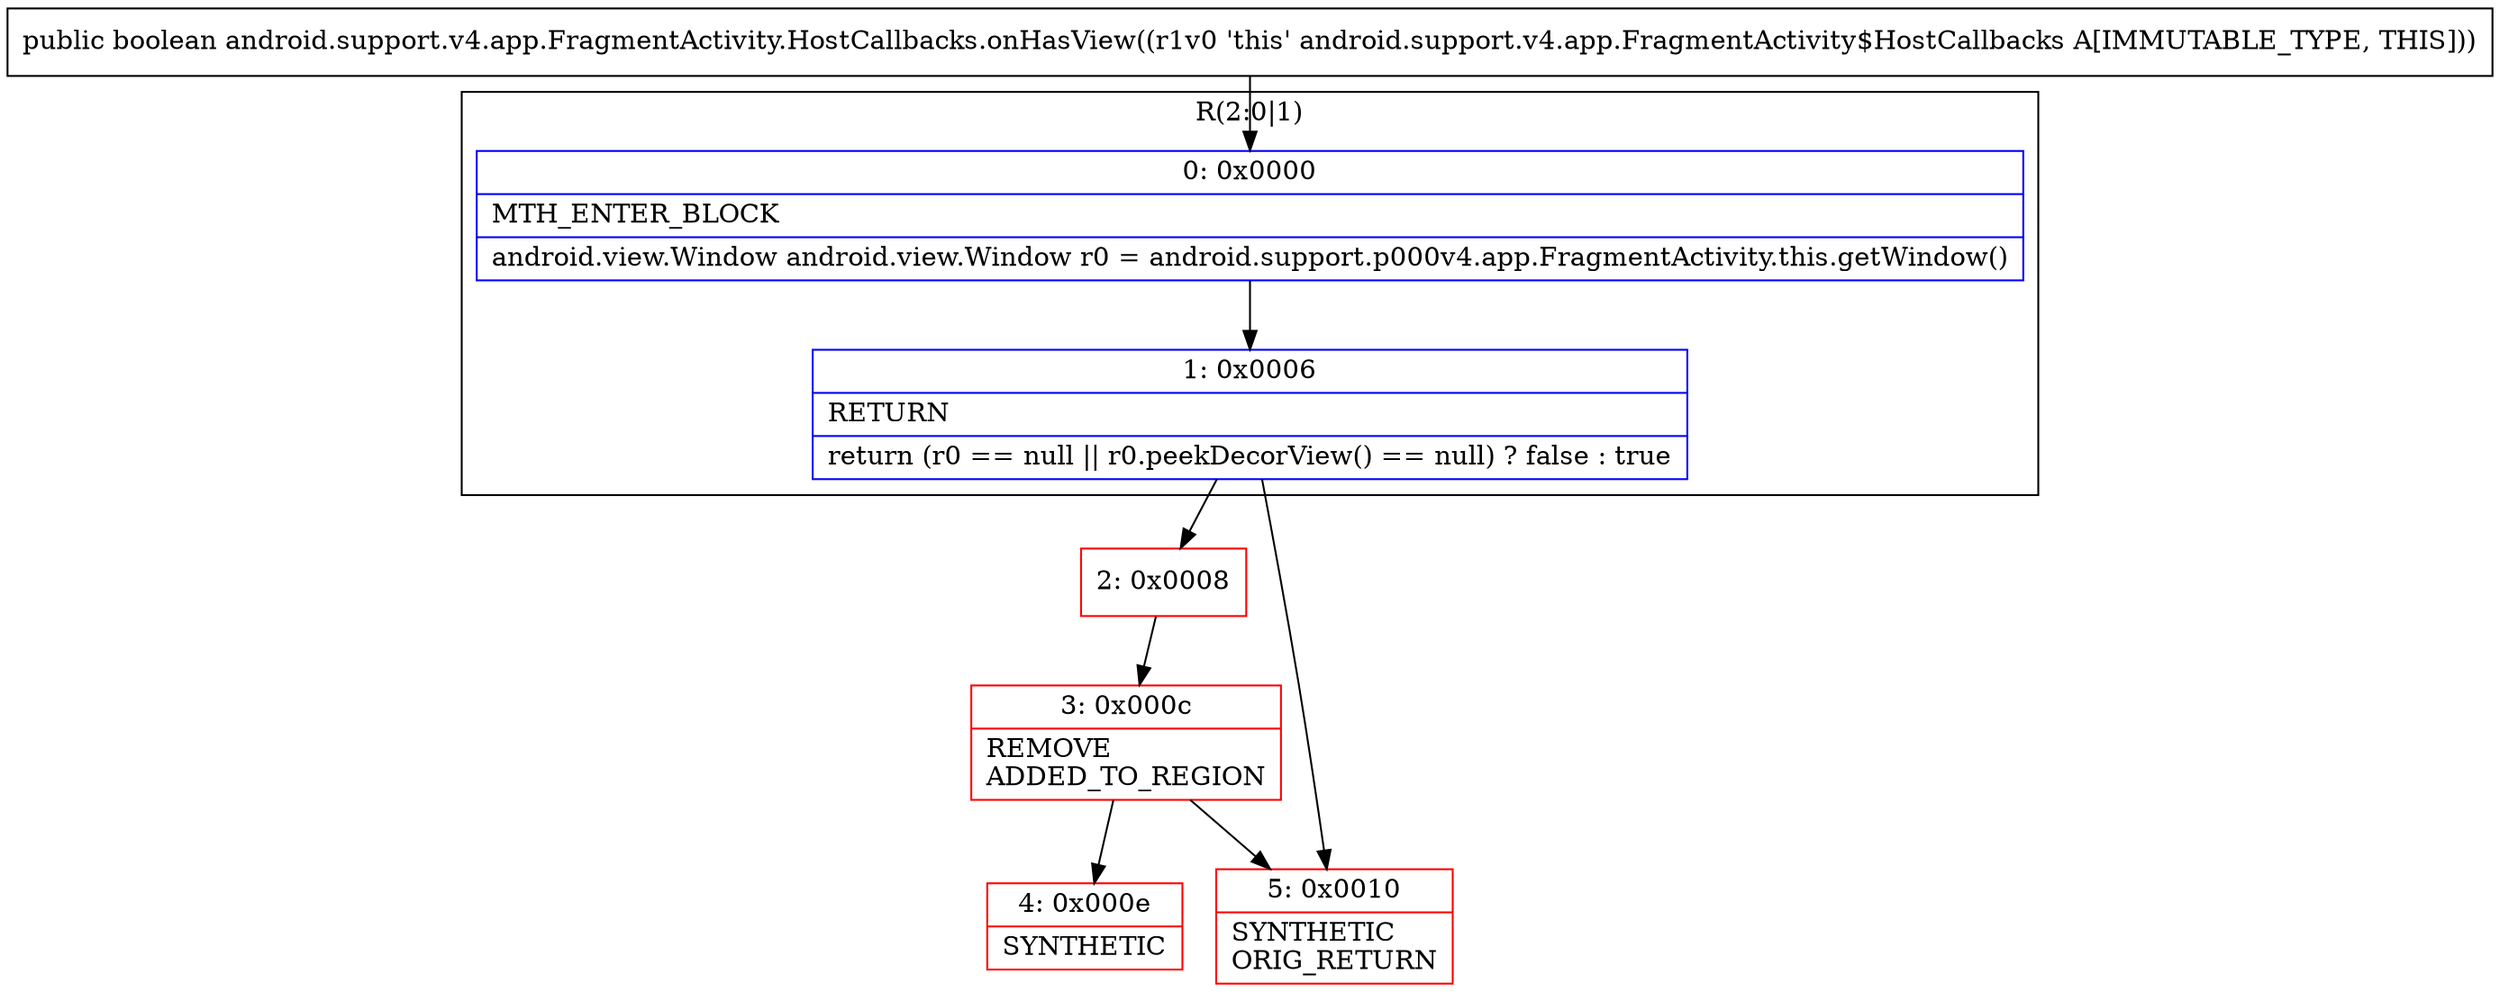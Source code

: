 digraph "CFG forandroid.support.v4.app.FragmentActivity.HostCallbacks.onHasView()Z" {
subgraph cluster_Region_205214432 {
label = "R(2:0|1)";
node [shape=record,color=blue];
Node_0 [shape=record,label="{0\:\ 0x0000|MTH_ENTER_BLOCK\l|android.view.Window android.view.Window r0 = android.support.p000v4.app.FragmentActivity.this.getWindow()\l}"];
Node_1 [shape=record,label="{1\:\ 0x0006|RETURN\l|return (r0 == null \|\| r0.peekDecorView() == null) ? false : true\l}"];
}
Node_2 [shape=record,color=red,label="{2\:\ 0x0008}"];
Node_3 [shape=record,color=red,label="{3\:\ 0x000c|REMOVE\lADDED_TO_REGION\l}"];
Node_4 [shape=record,color=red,label="{4\:\ 0x000e|SYNTHETIC\l}"];
Node_5 [shape=record,color=red,label="{5\:\ 0x0010|SYNTHETIC\lORIG_RETURN\l}"];
MethodNode[shape=record,label="{public boolean android.support.v4.app.FragmentActivity.HostCallbacks.onHasView((r1v0 'this' android.support.v4.app.FragmentActivity$HostCallbacks A[IMMUTABLE_TYPE, THIS])) }"];
MethodNode -> Node_0;
Node_0 -> Node_1;
Node_1 -> Node_2;
Node_1 -> Node_5;
Node_2 -> Node_3;
Node_3 -> Node_4;
Node_3 -> Node_5;
}

